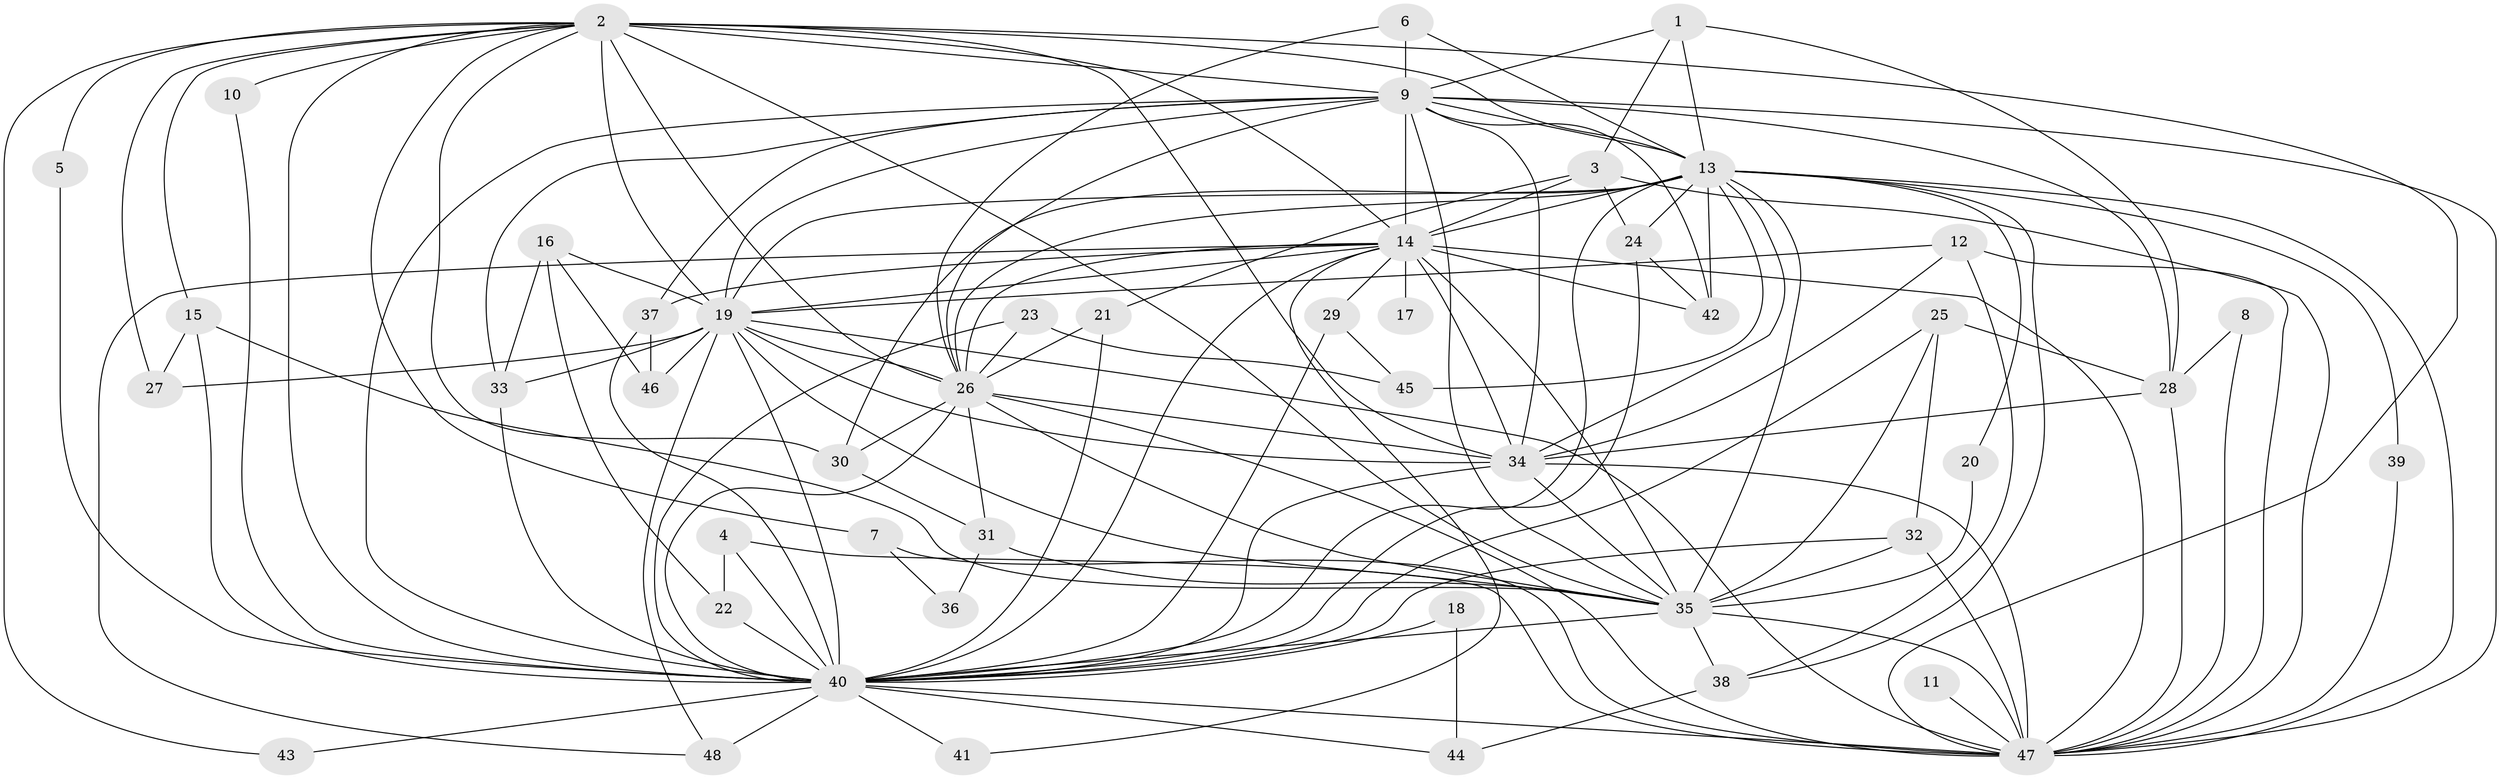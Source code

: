 // original degree distribution, {21: 0.021052631578947368, 17: 0.010526315789473684, 22: 0.010526315789473684, 19: 0.021052631578947368, 36: 0.010526315789473684, 16: 0.010526315789473684, 20: 0.010526315789473684, 15: 0.010526315789473684, 5: 0.042105263157894736, 2: 0.5684210526315789, 4: 0.12631578947368421, 3: 0.14736842105263157, 6: 0.010526315789473684}
// Generated by graph-tools (version 1.1) at 2025/36/03/04/25 23:36:25]
// undirected, 48 vertices, 142 edges
graph export_dot {
  node [color=gray90,style=filled];
  1;
  2;
  3;
  4;
  5;
  6;
  7;
  8;
  9;
  10;
  11;
  12;
  13;
  14;
  15;
  16;
  17;
  18;
  19;
  20;
  21;
  22;
  23;
  24;
  25;
  26;
  27;
  28;
  29;
  30;
  31;
  32;
  33;
  34;
  35;
  36;
  37;
  38;
  39;
  40;
  41;
  42;
  43;
  44;
  45;
  46;
  47;
  48;
  1 -- 3 [weight=1.0];
  1 -- 9 [weight=1.0];
  1 -- 13 [weight=1.0];
  1 -- 28 [weight=1.0];
  2 -- 5 [weight=1.0];
  2 -- 7 [weight=1.0];
  2 -- 9 [weight=2.0];
  2 -- 10 [weight=1.0];
  2 -- 13 [weight=1.0];
  2 -- 14 [weight=1.0];
  2 -- 15 [weight=1.0];
  2 -- 19 [weight=2.0];
  2 -- 26 [weight=1.0];
  2 -- 27 [weight=1.0];
  2 -- 30 [weight=2.0];
  2 -- 34 [weight=1.0];
  2 -- 35 [weight=1.0];
  2 -- 40 [weight=1.0];
  2 -- 43 [weight=1.0];
  2 -- 47 [weight=1.0];
  3 -- 14 [weight=1.0];
  3 -- 21 [weight=1.0];
  3 -- 24 [weight=1.0];
  3 -- 47 [weight=1.0];
  4 -- 22 [weight=1.0];
  4 -- 40 [weight=1.0];
  4 -- 47 [weight=1.0];
  5 -- 40 [weight=1.0];
  6 -- 9 [weight=1.0];
  6 -- 13 [weight=1.0];
  6 -- 26 [weight=1.0];
  7 -- 36 [weight=1.0];
  7 -- 47 [weight=1.0];
  8 -- 28 [weight=1.0];
  8 -- 47 [weight=1.0];
  9 -- 13 [weight=2.0];
  9 -- 14 [weight=2.0];
  9 -- 19 [weight=1.0];
  9 -- 26 [weight=1.0];
  9 -- 28 [weight=1.0];
  9 -- 33 [weight=1.0];
  9 -- 34 [weight=1.0];
  9 -- 35 [weight=2.0];
  9 -- 37 [weight=1.0];
  9 -- 40 [weight=3.0];
  9 -- 42 [weight=1.0];
  9 -- 47 [weight=1.0];
  10 -- 40 [weight=1.0];
  11 -- 47 [weight=1.0];
  12 -- 19 [weight=1.0];
  12 -- 34 [weight=1.0];
  12 -- 38 [weight=1.0];
  12 -- 47 [weight=1.0];
  13 -- 14 [weight=2.0];
  13 -- 19 [weight=1.0];
  13 -- 20 [weight=1.0];
  13 -- 24 [weight=1.0];
  13 -- 26 [weight=1.0];
  13 -- 30 [weight=1.0];
  13 -- 34 [weight=1.0];
  13 -- 35 [weight=1.0];
  13 -- 38 [weight=1.0];
  13 -- 39 [weight=1.0];
  13 -- 40 [weight=2.0];
  13 -- 42 [weight=1.0];
  13 -- 45 [weight=1.0];
  13 -- 47 [weight=1.0];
  14 -- 17 [weight=1.0];
  14 -- 19 [weight=1.0];
  14 -- 26 [weight=1.0];
  14 -- 29 [weight=2.0];
  14 -- 34 [weight=2.0];
  14 -- 35 [weight=1.0];
  14 -- 37 [weight=1.0];
  14 -- 40 [weight=1.0];
  14 -- 41 [weight=1.0];
  14 -- 42 [weight=2.0];
  14 -- 47 [weight=1.0];
  14 -- 48 [weight=1.0];
  15 -- 27 [weight=1.0];
  15 -- 35 [weight=1.0];
  15 -- 40 [weight=1.0];
  16 -- 19 [weight=1.0];
  16 -- 22 [weight=1.0];
  16 -- 33 [weight=1.0];
  16 -- 46 [weight=1.0];
  18 -- 40 [weight=1.0];
  18 -- 44 [weight=1.0];
  19 -- 26 [weight=1.0];
  19 -- 27 [weight=1.0];
  19 -- 33 [weight=1.0];
  19 -- 34 [weight=2.0];
  19 -- 35 [weight=1.0];
  19 -- 40 [weight=2.0];
  19 -- 46 [weight=1.0];
  19 -- 47 [weight=1.0];
  19 -- 48 [weight=1.0];
  20 -- 35 [weight=1.0];
  21 -- 26 [weight=1.0];
  21 -- 40 [weight=1.0];
  22 -- 40 [weight=1.0];
  23 -- 26 [weight=1.0];
  23 -- 40 [weight=1.0];
  23 -- 45 [weight=1.0];
  24 -- 40 [weight=1.0];
  24 -- 42 [weight=1.0];
  25 -- 28 [weight=1.0];
  25 -- 32 [weight=1.0];
  25 -- 35 [weight=1.0];
  25 -- 40 [weight=1.0];
  26 -- 30 [weight=1.0];
  26 -- 31 [weight=1.0];
  26 -- 34 [weight=2.0];
  26 -- 35 [weight=1.0];
  26 -- 40 [weight=2.0];
  26 -- 47 [weight=1.0];
  28 -- 34 [weight=1.0];
  28 -- 47 [weight=1.0];
  29 -- 40 [weight=1.0];
  29 -- 45 [weight=1.0];
  30 -- 31 [weight=1.0];
  31 -- 35 [weight=1.0];
  31 -- 36 [weight=1.0];
  32 -- 35 [weight=1.0];
  32 -- 40 [weight=1.0];
  32 -- 47 [weight=1.0];
  33 -- 40 [weight=1.0];
  34 -- 35 [weight=2.0];
  34 -- 40 [weight=1.0];
  34 -- 47 [weight=1.0];
  35 -- 38 [weight=1.0];
  35 -- 40 [weight=1.0];
  35 -- 47 [weight=1.0];
  37 -- 40 [weight=1.0];
  37 -- 46 [weight=1.0];
  38 -- 44 [weight=1.0];
  39 -- 47 [weight=1.0];
  40 -- 41 [weight=1.0];
  40 -- 43 [weight=1.0];
  40 -- 44 [weight=1.0];
  40 -- 47 [weight=2.0];
  40 -- 48 [weight=2.0];
}
